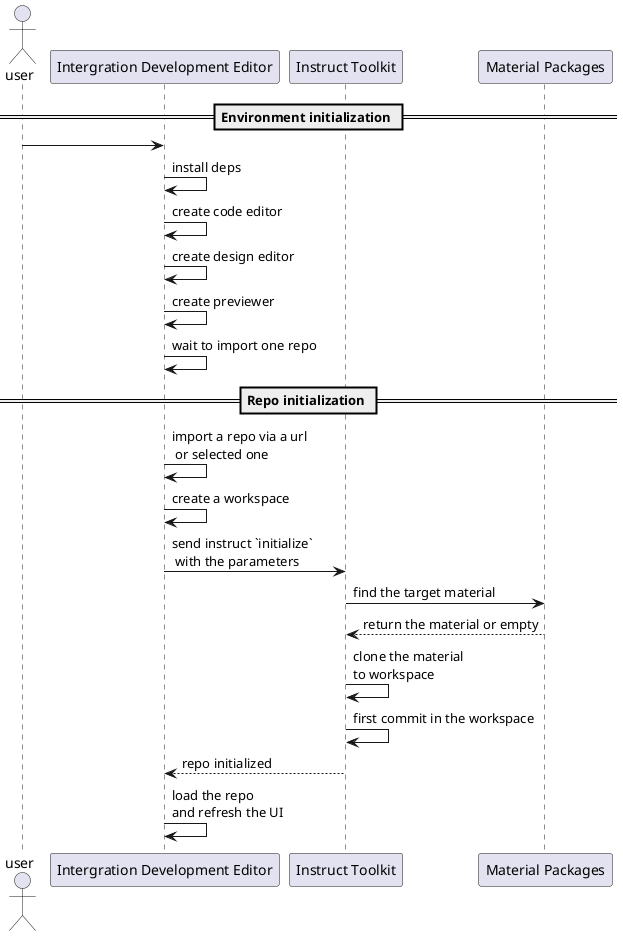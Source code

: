 @startuml
actor user
participant "Intergration Development Editor" as IDE
participant "Instruct Toolkit" as ITKIT
participant "Material Packages" as MPKG

== Environment initialization ==
user -> IDE
IDE -> IDE: install deps
IDE -> IDE: create code editor
IDE -> IDE: create design editor
IDE -> IDE: create previewer
IDE -> IDE: wait to import one repo

== Repo initialization ==
IDE -> IDE: import a repo via a url\n or selected one
IDE -> IDE: create a workspace
IDE -> ITKIT: send instruct `initialize`\n with the parameters
ITKIT -> MPKG: find the target material
MPKG --> ITKIT: return the material or empty
ITKIT -> ITKIT: clone the material\nto workspace
ITKIT -> ITKIT: first commit in the workspace
ITKIT --> IDE: repo initialized
IDE -> IDE: load the repo\nand refresh the UI

@enduml

